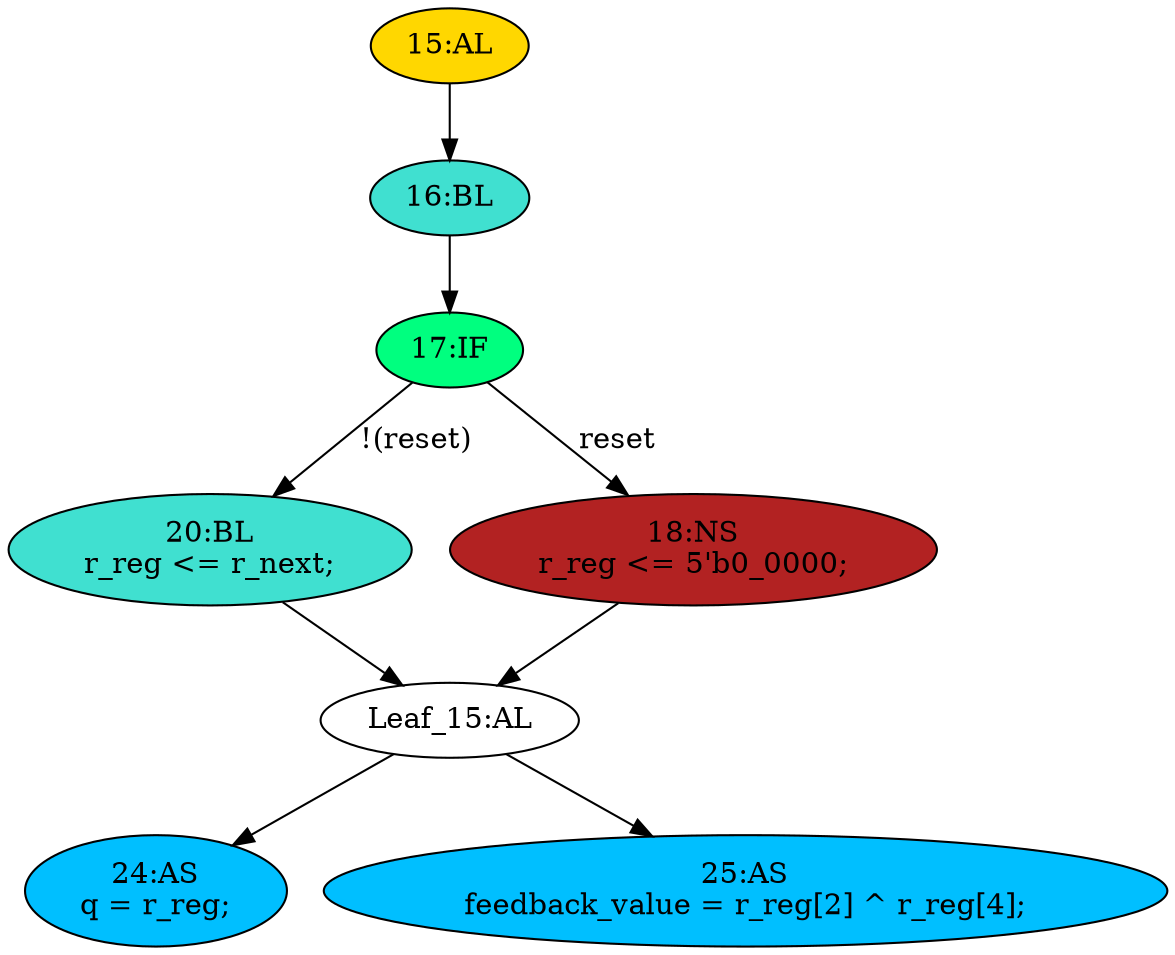 strict digraph "compose( ,  )" {
	node [label="\N"];
	"15:AL"	[ast="<pyverilog.vparser.ast.Always object at 0x7fe2dc6a34d0>",
		clk_sens=True,
		fillcolor=gold,
		label="15:AL",
		sens="['clk', 'reset', 'r_next']",
		statements="[]",
		style=filled,
		typ=Always,
		use_var="['reset', 'r_next']"];
	"16:BL"	[ast="<pyverilog.vparser.ast.Block object at 0x7fe2dc6a3e10>",
		fillcolor=turquoise,
		label="16:BL",
		statements="[]",
		style=filled,
		typ=Block];
	"15:AL" -> "16:BL"	[cond="[]",
		lineno=None];
	"20:BL"	[ast="<pyverilog.vparser.ast.Block object at 0x7fe2dc6a3ed0>",
		fillcolor=turquoise,
		label="20:BL
r_reg <= r_next;",
		statements="[<pyverilog.vparser.ast.NonblockingSubstitution object at 0x7fe2dc6b1550>]",
		style=filled,
		typ=Block];
	"Leaf_15:AL"	[def_var="['r_reg']",
		label="Leaf_15:AL"];
	"20:BL" -> "Leaf_15:AL"	[cond="[]",
		lineno=None];
	"24:AS"	[ast="<pyverilog.vparser.ast.Assign object at 0x7fe2dc6b1650>",
		def_var="['q']",
		fillcolor=deepskyblue,
		label="24:AS
q = r_reg;",
		statements="[]",
		style=filled,
		typ=Assign,
		use_var="['r_reg']"];
	"Leaf_15:AL" -> "24:AS";
	"25:AS"	[ast="<pyverilog.vparser.ast.Assign object at 0x7fe2dc6a6850>",
		def_var="['feedback_value']",
		fillcolor=deepskyblue,
		label="25:AS
feedback_value = r_reg[2] ^ r_reg[4];",
		statements="[]",
		style=filled,
		typ=Assign,
		use_var="['r_reg', 'r_reg']"];
	"Leaf_15:AL" -> "25:AS";
	"18:NS"	[ast="<pyverilog.vparser.ast.NonblockingSubstitution object at 0x7fe2dc64ee90>",
		fillcolor=firebrick,
		label="18:NS
r_reg <= 5'b0_0000;",
		statements="[<pyverilog.vparser.ast.NonblockingSubstitution object at 0x7fe2dc64ee90>]",
		style=filled,
		typ=NonblockingSubstitution];
	"18:NS" -> "Leaf_15:AL"	[cond="[]",
		lineno=None];
	"17:IF"	[ast="<pyverilog.vparser.ast.IfStatement object at 0x7fe2dc64e290>",
		fillcolor=springgreen,
		label="17:IF",
		statements="[]",
		style=filled,
		typ=IfStatement];
	"17:IF" -> "20:BL"	[cond="['reset']",
		label="!(reset)",
		lineno=17];
	"17:IF" -> "18:NS"	[cond="['reset']",
		label=reset,
		lineno=17];
	"16:BL" -> "17:IF"	[cond="[]",
		lineno=None];
}
